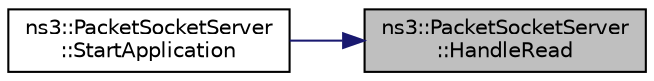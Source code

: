 digraph "ns3::PacketSocketServer::HandleRead"
{
 // LATEX_PDF_SIZE
  edge [fontname="Helvetica",fontsize="10",labelfontname="Helvetica",labelfontsize="10"];
  node [fontname="Helvetica",fontsize="10",shape=record];
  rankdir="RL";
  Node1 [label="ns3::PacketSocketServer\l::HandleRead",height=0.2,width=0.4,color="black", fillcolor="grey75", style="filled", fontcolor="black",tooltip="Handle a packet received by the application."];
  Node1 -> Node2 [dir="back",color="midnightblue",fontsize="10",style="solid",fontname="Helvetica"];
  Node2 [label="ns3::PacketSocketServer\l::StartApplication",height=0.2,width=0.4,color="black", fillcolor="white", style="filled",URL="$classns3_1_1_packet_socket_server.html#ab0ede0184063258690b5501c52644045",tooltip="Application specific startup code."];
}
